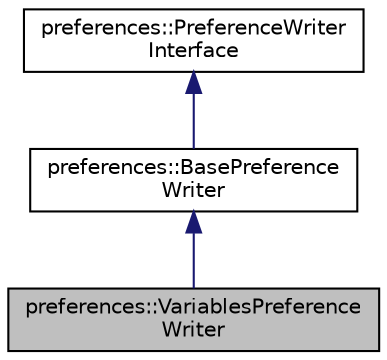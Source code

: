digraph "preferences::VariablesPreferenceWriter"
{
 // LATEX_PDF_SIZE
  edge [fontname="Helvetica",fontsize="10",labelfontname="Helvetica",labelfontsize="10"];
  node [fontname="Helvetica",fontsize="10",shape=record];
  Node1 [label="preferences::VariablesPreference\lWriter",height=0.2,width=0.4,color="black", fillcolor="grey75", style="filled", fontcolor="black",tooltip=" "];
  Node2 -> Node1 [dir="back",color="midnightblue",fontsize="10",style="solid",fontname="Helvetica"];
  Node2 [label="preferences::BasePreference\lWriter",height=0.2,width=0.4,color="black", fillcolor="white", style="filled",URL="$classpreferences_1_1_base_preference_writer.html",tooltip=" "];
  Node3 -> Node2 [dir="back",color="midnightblue",fontsize="10",style="solid",fontname="Helvetica"];
  Node3 [label="preferences::PreferenceWriter\lInterface",height=0.2,width=0.4,color="black", fillcolor="white", style="filled",URL="$classpreferences_1_1_preference_writer_interface.html",tooltip=" "];
}
